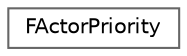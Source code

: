 digraph "Graphical Class Hierarchy"
{
 // INTERACTIVE_SVG=YES
 // LATEX_PDF_SIZE
  bgcolor="transparent";
  edge [fontname=Helvetica,fontsize=10,labelfontname=Helvetica,labelfontsize=10];
  node [fontname=Helvetica,fontsize=10,shape=box,height=0.2,width=0.4];
  rankdir="LR";
  Node0 [id="Node000000",label="FActorPriority",height=0.2,width=0.4,color="grey40", fillcolor="white", style="filled",URL="$df/d7c/structFActorPriority.html",tooltip=" "];
}
